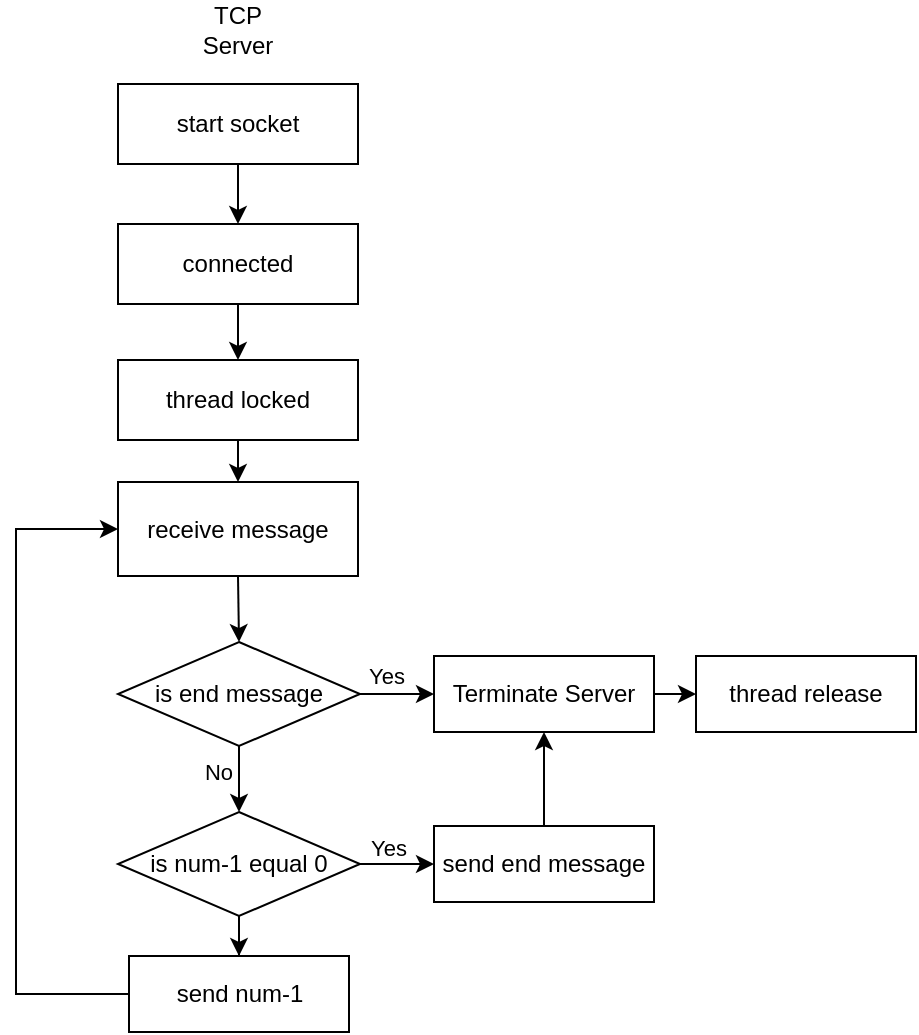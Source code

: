 <mxfile version="22.0.6" type="device">
  <diagram id="C5RBs43oDa-KdzZeNtuy" name="Page-1">
    <mxGraphModel dx="1462" dy="691" grid="1" gridSize="10" guides="1" tooltips="1" connect="1" arrows="1" fold="1" page="1" pageScale="1" pageWidth="827" pageHeight="1169" math="0" shadow="0">
      <root>
        <mxCell id="WIyWlLk6GJQsqaUBKTNV-0" />
        <mxCell id="WIyWlLk6GJQsqaUBKTNV-1" parent="WIyWlLk6GJQsqaUBKTNV-0" />
        <mxCell id="IOtejKmauGlHb39Z3grb-3" value="" style="edgeStyle=orthogonalEdgeStyle;rounded=0;orthogonalLoop=1;jettySize=auto;html=1;" edge="1" parent="WIyWlLk6GJQsqaUBKTNV-1" source="WIyWlLk6GJQsqaUBKTNV-3" target="IOtejKmauGlHb39Z3grb-1">
          <mxGeometry relative="1" as="geometry" />
        </mxCell>
        <mxCell id="WIyWlLk6GJQsqaUBKTNV-3" value="connected" style="rectangle;whiteSpace=wrap;html=1;fontSize=12;glass=0;strokeWidth=1;shadow=0;" parent="WIyWlLk6GJQsqaUBKTNV-1" vertex="1">
          <mxGeometry x="201" y="132" width="120" height="40" as="geometry" />
        </mxCell>
        <mxCell id="6qPAtsnJxMh4qHb9oPS_-33" style="edgeStyle=orthogonalEdgeStyle;rounded=0;orthogonalLoop=1;jettySize=auto;html=1;exitX=0.5;exitY=1;exitDx=0;exitDy=0;entryX=0.5;entryY=0;entryDx=0;entryDy=0;" parent="WIyWlLk6GJQsqaUBKTNV-1" source="6qPAtsnJxMh4qHb9oPS_-1" target="6qPAtsnJxMh4qHb9oPS_-32" edge="1">
          <mxGeometry relative="1" as="geometry" />
        </mxCell>
        <mxCell id="6qPAtsnJxMh4qHb9oPS_-1" value="receive message" style="rectangle;whiteSpace=wrap;html=1;fontSize=12;glass=0;strokeWidth=1;shadow=0;" parent="WIyWlLk6GJQsqaUBKTNV-1" vertex="1">
          <mxGeometry x="201" y="261" width="120" height="47" as="geometry" />
        </mxCell>
        <mxCell id="6qPAtsnJxMh4qHb9oPS_-8" style="edgeStyle=orthogonalEdgeStyle;rounded=0;orthogonalLoop=1;jettySize=auto;html=1;exitX=0.5;exitY=1;exitDx=0;exitDy=0;entryX=0.5;entryY=0;entryDx=0;entryDy=0;" parent="WIyWlLk6GJQsqaUBKTNV-1" source="6qPAtsnJxMh4qHb9oPS_-7" target="WIyWlLk6GJQsqaUBKTNV-3" edge="1">
          <mxGeometry relative="1" as="geometry" />
        </mxCell>
        <mxCell id="6qPAtsnJxMh4qHb9oPS_-7" value="start socket" style="rectangle;whiteSpace=wrap;html=1;fontSize=12;glass=0;strokeWidth=1;shadow=0;" parent="WIyWlLk6GJQsqaUBKTNV-1" vertex="1">
          <mxGeometry x="201" y="62" width="120" height="40" as="geometry" />
        </mxCell>
        <mxCell id="6qPAtsnJxMh4qHb9oPS_-9" value="TCP&lt;br&gt;Server" style="text;html=1;strokeColor=none;fillColor=none;align=center;verticalAlign=middle;whiteSpace=wrap;rounded=0;" parent="WIyWlLk6GJQsqaUBKTNV-1" vertex="1">
          <mxGeometry x="231" y="20" width="60" height="30" as="geometry" />
        </mxCell>
        <mxCell id="6qPAtsnJxMh4qHb9oPS_-41" value="" style="edgeStyle=orthogonalEdgeStyle;rounded=0;orthogonalLoop=1;jettySize=auto;html=1;entryX=0;entryY=0.5;entryDx=0;entryDy=0;" parent="WIyWlLk6GJQsqaUBKTNV-1" source="6qPAtsnJxMh4qHb9oPS_-32" target="6qPAtsnJxMh4qHb9oPS_-85" edge="1">
          <mxGeometry relative="1" as="geometry">
            <mxPoint x="162" y="367" as="targetPoint" />
          </mxGeometry>
        </mxCell>
        <mxCell id="6qPAtsnJxMh4qHb9oPS_-42" value="Yes" style="edgeLabel;html=1;align=center;verticalAlign=middle;resizable=0;points=[];" parent="6qPAtsnJxMh4qHb9oPS_-41" vertex="1" connectable="0">
          <mxGeometry x="-0.131" relative="1" as="geometry">
            <mxPoint x="-6" y="-9" as="offset" />
          </mxGeometry>
        </mxCell>
        <mxCell id="6qPAtsnJxMh4qHb9oPS_-56" style="edgeStyle=orthogonalEdgeStyle;rounded=0;orthogonalLoop=1;jettySize=auto;html=1;exitX=0.5;exitY=1;exitDx=0;exitDy=0;entryX=0.5;entryY=0;entryDx=0;entryDy=0;" parent="WIyWlLk6GJQsqaUBKTNV-1" source="6qPAtsnJxMh4qHb9oPS_-32" target="6qPAtsnJxMh4qHb9oPS_-55" edge="1">
          <mxGeometry relative="1" as="geometry" />
        </mxCell>
        <mxCell id="6qPAtsnJxMh4qHb9oPS_-57" value="No" style="edgeLabel;html=1;align=center;verticalAlign=middle;resizable=0;points=[];" parent="6qPAtsnJxMh4qHb9oPS_-56" vertex="1" connectable="0">
          <mxGeometry x="-0.257" y="1" relative="1" as="geometry">
            <mxPoint x="-12" as="offset" />
          </mxGeometry>
        </mxCell>
        <mxCell id="6qPAtsnJxMh4qHb9oPS_-32" value="is end message" style="rhombus;whiteSpace=wrap;html=1;" parent="WIyWlLk6GJQsqaUBKTNV-1" vertex="1">
          <mxGeometry x="201" y="341" width="121" height="52" as="geometry" />
        </mxCell>
        <mxCell id="6qPAtsnJxMh4qHb9oPS_-83" value="" style="edgeStyle=orthogonalEdgeStyle;rounded=0;orthogonalLoop=1;jettySize=auto;html=1;" parent="WIyWlLk6GJQsqaUBKTNV-1" source="6qPAtsnJxMh4qHb9oPS_-55" target="6qPAtsnJxMh4qHb9oPS_-82" edge="1">
          <mxGeometry relative="1" as="geometry" />
        </mxCell>
        <mxCell id="6qPAtsnJxMh4qHb9oPS_-84" value="Yes" style="edgeLabel;html=1;align=center;verticalAlign=middle;resizable=0;points=[];" parent="6qPAtsnJxMh4qHb9oPS_-83" vertex="1" connectable="0">
          <mxGeometry x="-0.232" y="1" relative="1" as="geometry">
            <mxPoint x="-3" y="-7" as="offset" />
          </mxGeometry>
        </mxCell>
        <mxCell id="6qPAtsnJxMh4qHb9oPS_-87" value="" style="edgeStyle=orthogonalEdgeStyle;rounded=0;orthogonalLoop=1;jettySize=auto;html=1;" parent="WIyWlLk6GJQsqaUBKTNV-1" source="6qPAtsnJxMh4qHb9oPS_-55" target="6qPAtsnJxMh4qHb9oPS_-79" edge="1">
          <mxGeometry relative="1" as="geometry" />
        </mxCell>
        <mxCell id="6qPAtsnJxMh4qHb9oPS_-55" value="is num-1 equal 0" style="rhombus;whiteSpace=wrap;html=1;" parent="WIyWlLk6GJQsqaUBKTNV-1" vertex="1">
          <mxGeometry x="201" y="426" width="121" height="52" as="geometry" />
        </mxCell>
        <mxCell id="6qPAtsnJxMh4qHb9oPS_-92" style="edgeStyle=orthogonalEdgeStyle;rounded=0;orthogonalLoop=1;jettySize=auto;html=1;exitX=0;exitY=0.5;exitDx=0;exitDy=0;entryX=0;entryY=0.5;entryDx=0;entryDy=0;" parent="WIyWlLk6GJQsqaUBKTNV-1" source="6qPAtsnJxMh4qHb9oPS_-79" target="6qPAtsnJxMh4qHb9oPS_-1" edge="1">
          <mxGeometry relative="1" as="geometry">
            <Array as="points">
              <mxPoint x="150" y="517" />
              <mxPoint x="150" y="284" />
            </Array>
          </mxGeometry>
        </mxCell>
        <mxCell id="6qPAtsnJxMh4qHb9oPS_-79" value="send num-1" style="whiteSpace=wrap;html=1;" parent="WIyWlLk6GJQsqaUBKTNV-1" vertex="1">
          <mxGeometry x="206.5" y="498" width="110" height="38" as="geometry" />
        </mxCell>
        <mxCell id="6qPAtsnJxMh4qHb9oPS_-86" value="" style="edgeStyle=orthogonalEdgeStyle;rounded=0;orthogonalLoop=1;jettySize=auto;html=1;" parent="WIyWlLk6GJQsqaUBKTNV-1" source="6qPAtsnJxMh4qHb9oPS_-82" target="6qPAtsnJxMh4qHb9oPS_-85" edge="1">
          <mxGeometry relative="1" as="geometry" />
        </mxCell>
        <mxCell id="6qPAtsnJxMh4qHb9oPS_-82" value="send end message" style="whiteSpace=wrap;html=1;" parent="WIyWlLk6GJQsqaUBKTNV-1" vertex="1">
          <mxGeometry x="359" y="433" width="110" height="38" as="geometry" />
        </mxCell>
        <mxCell id="IOtejKmauGlHb39Z3grb-12" value="" style="edgeStyle=orthogonalEdgeStyle;rounded=0;orthogonalLoop=1;jettySize=auto;html=1;" edge="1" parent="WIyWlLk6GJQsqaUBKTNV-1" source="6qPAtsnJxMh4qHb9oPS_-85" target="IOtejKmauGlHb39Z3grb-10">
          <mxGeometry relative="1" as="geometry" />
        </mxCell>
        <mxCell id="6qPAtsnJxMh4qHb9oPS_-85" value="Terminate Server" style="whiteSpace=wrap;html=1;" parent="WIyWlLk6GJQsqaUBKTNV-1" vertex="1">
          <mxGeometry x="359" y="348" width="110" height="38" as="geometry" />
        </mxCell>
        <mxCell id="IOtejKmauGlHb39Z3grb-7" style="edgeStyle=orthogonalEdgeStyle;rounded=0;orthogonalLoop=1;jettySize=auto;html=1;exitX=0.5;exitY=1;exitDx=0;exitDy=0;entryX=0.5;entryY=0;entryDx=0;entryDy=0;" edge="1" parent="WIyWlLk6GJQsqaUBKTNV-1" source="IOtejKmauGlHb39Z3grb-1" target="6qPAtsnJxMh4qHb9oPS_-1">
          <mxGeometry relative="1" as="geometry" />
        </mxCell>
        <mxCell id="IOtejKmauGlHb39Z3grb-1" value="thread locked" style="rectangle;whiteSpace=wrap;html=1;fontSize=12;glass=0;strokeWidth=1;shadow=0;" vertex="1" parent="WIyWlLk6GJQsqaUBKTNV-1">
          <mxGeometry x="201" y="200" width="120" height="40" as="geometry" />
        </mxCell>
        <mxCell id="IOtejKmauGlHb39Z3grb-10" value="thread release" style="whiteSpace=wrap;html=1;" vertex="1" parent="WIyWlLk6GJQsqaUBKTNV-1">
          <mxGeometry x="490" y="348" width="110" height="38" as="geometry" />
        </mxCell>
      </root>
    </mxGraphModel>
  </diagram>
</mxfile>
